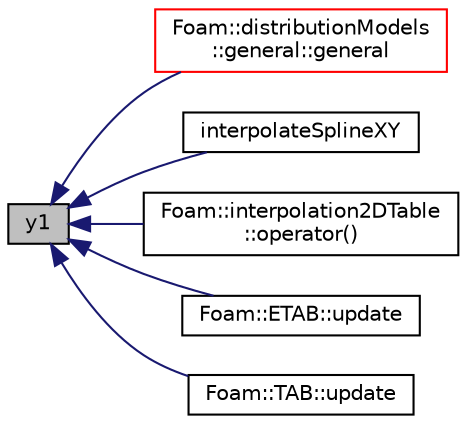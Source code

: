digraph "y1"
{
  bgcolor="transparent";
  edge [fontname="Helvetica",fontsize="10",labelfontname="Helvetica",labelfontsize="10"];
  node [fontname="Helvetica",fontsize="10",shape=record];
  rankdir="LR";
  Node1 [label="y1",height=0.2,width=0.4,color="black", fillcolor="grey75", style="filled", fontcolor="black"];
  Node1 -> Node2 [dir="back",color="midnightblue",fontsize="10",style="solid",fontname="Helvetica"];
  Node2 [label="Foam::distributionModels\l::general::general",height=0.2,width=0.4,color="red",URL="$a00908.html#a11b13bf35967676623bc465725ff24d2",tooltip="Construct from components. "];
  Node1 -> Node3 [dir="back",color="midnightblue",fontsize="10",style="solid",fontname="Helvetica"];
  Node3 [label="interpolateSplineXY",height=0.2,width=0.4,color="black",URL="$a10725.html#aa393e7bdf1e889b32e8903246ef98ddb"];
  Node1 -> Node4 [dir="back",color="midnightblue",fontsize="10",style="solid",fontname="Helvetica"];
  Node4 [label="Foam::interpolation2DTable\l::operator()",height=0.2,width=0.4,color="black",URL="$a01152.html#a9ab0f39aa8de2f2f58ecabbbff38221e",tooltip="Return an interpolated value. "];
  Node1 -> Node5 [dir="back",color="midnightblue",fontsize="10",style="solid",fontname="Helvetica"];
  Node5 [label="Foam::ETAB::update",height=0.2,width=0.4,color="black",URL="$a00678.html#af86a08f997bc779309ec7d00e914e292",tooltip="Update the parcel properties. "];
  Node1 -> Node6 [dir="back",color="midnightblue",fontsize="10",style="solid",fontname="Helvetica"];
  Node6 [label="Foam::TAB::update",height=0.2,width=0.4,color="black",URL="$a02545.html#af86a08f997bc779309ec7d00e914e292",tooltip="Update the parcel diameter. "];
}
